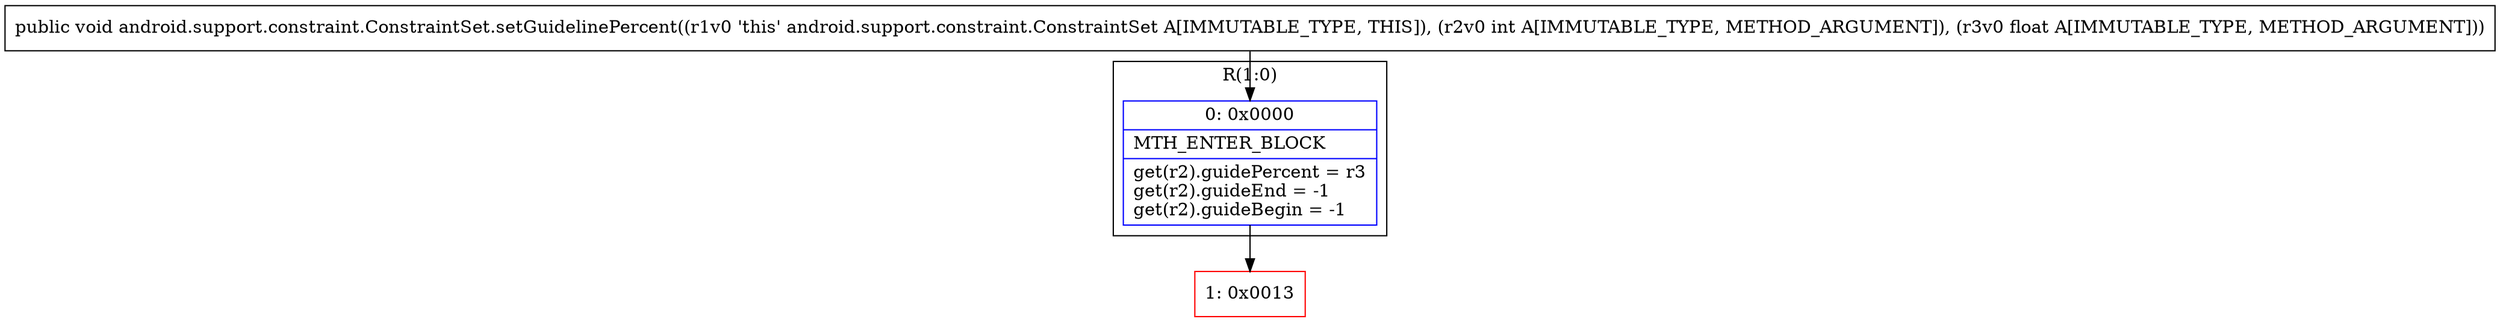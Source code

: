 digraph "CFG forandroid.support.constraint.ConstraintSet.setGuidelinePercent(IF)V" {
subgraph cluster_Region_1933590092 {
label = "R(1:0)";
node [shape=record,color=blue];
Node_0 [shape=record,label="{0\:\ 0x0000|MTH_ENTER_BLOCK\l|get(r2).guidePercent = r3\lget(r2).guideEnd = \-1\lget(r2).guideBegin = \-1\l}"];
}
Node_1 [shape=record,color=red,label="{1\:\ 0x0013}"];
MethodNode[shape=record,label="{public void android.support.constraint.ConstraintSet.setGuidelinePercent((r1v0 'this' android.support.constraint.ConstraintSet A[IMMUTABLE_TYPE, THIS]), (r2v0 int A[IMMUTABLE_TYPE, METHOD_ARGUMENT]), (r3v0 float A[IMMUTABLE_TYPE, METHOD_ARGUMENT])) }"];
MethodNode -> Node_0;
Node_0 -> Node_1;
}

